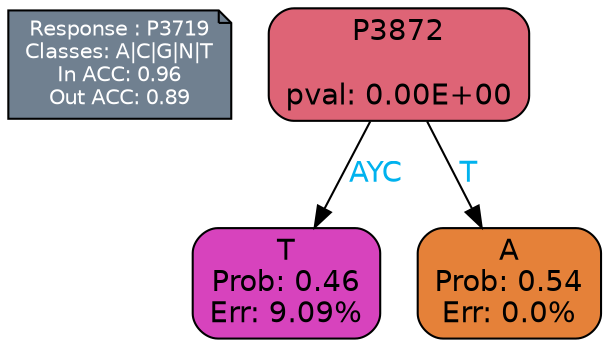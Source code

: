 digraph Tree {
node [shape=box, style="filled, rounded", color="black", fontname=helvetica] ;
graph [ranksep=equally, splines=polylines, bgcolor=transparent, dpi=600] ;
edge [fontname=helvetica] ;
LEGEND [label="Response : P3719
Classes: A|C|G|N|T
In ACC: 0.96
Out ACC: 0.89
",shape=note,align=left,style=filled,fillcolor="slategray",fontcolor="white",fontsize=10];1 [label="P3872

pval: 0.00E+00", fillcolor="#de6476"] ;
2 [label="T
Prob: 0.46
Err: 9.09%", fillcolor="#d743bd"] ;
3 [label="A
Prob: 0.54
Err: 0.0%", fillcolor="#e58139"] ;
1 -> 2 [label="AYC",fontcolor=deepskyblue2] ;
1 -> 3 [label="T",fontcolor=deepskyblue2] ;
{rank = same; 2;3;}{rank = same; LEGEND;1;}}